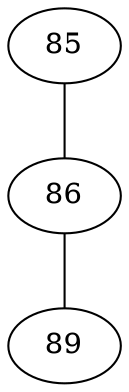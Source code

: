 strict graph G { 
 

    85 --  86
    85 --  86
    86 --  85
    86 --  85
    86 --  89
    86 --  89
    89 --  86
    89 --  86

 }